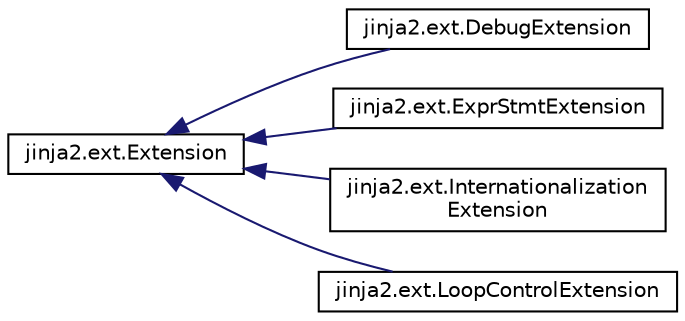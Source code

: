 digraph "Graphical Class Hierarchy"
{
 // LATEX_PDF_SIZE
  edge [fontname="Helvetica",fontsize="10",labelfontname="Helvetica",labelfontsize="10"];
  node [fontname="Helvetica",fontsize="10",shape=record];
  rankdir="LR";
  Node0 [label="jinja2.ext.Extension",height=0.2,width=0.4,color="black", fillcolor="white", style="filled",URL="$classjinja2_1_1ext_1_1Extension.html",tooltip=" "];
  Node0 -> Node1 [dir="back",color="midnightblue",fontsize="10",style="solid",fontname="Helvetica"];
  Node1 [label="jinja2.ext.DebugExtension",height=0.2,width=0.4,color="black", fillcolor="white", style="filled",URL="$classjinja2_1_1ext_1_1DebugExtension.html",tooltip=" "];
  Node0 -> Node2 [dir="back",color="midnightblue",fontsize="10",style="solid",fontname="Helvetica"];
  Node2 [label="jinja2.ext.ExprStmtExtension",height=0.2,width=0.4,color="black", fillcolor="white", style="filled",URL="$classjinja2_1_1ext_1_1ExprStmtExtension.html",tooltip=" "];
  Node0 -> Node3 [dir="back",color="midnightblue",fontsize="10",style="solid",fontname="Helvetica"];
  Node3 [label="jinja2.ext.Internationalization\lExtension",height=0.2,width=0.4,color="black", fillcolor="white", style="filled",URL="$classjinja2_1_1ext_1_1InternationalizationExtension.html",tooltip=" "];
  Node0 -> Node4 [dir="back",color="midnightblue",fontsize="10",style="solid",fontname="Helvetica"];
  Node4 [label="jinja2.ext.LoopControlExtension",height=0.2,width=0.4,color="black", fillcolor="white", style="filled",URL="$classjinja2_1_1ext_1_1LoopControlExtension.html",tooltip=" "];
}
